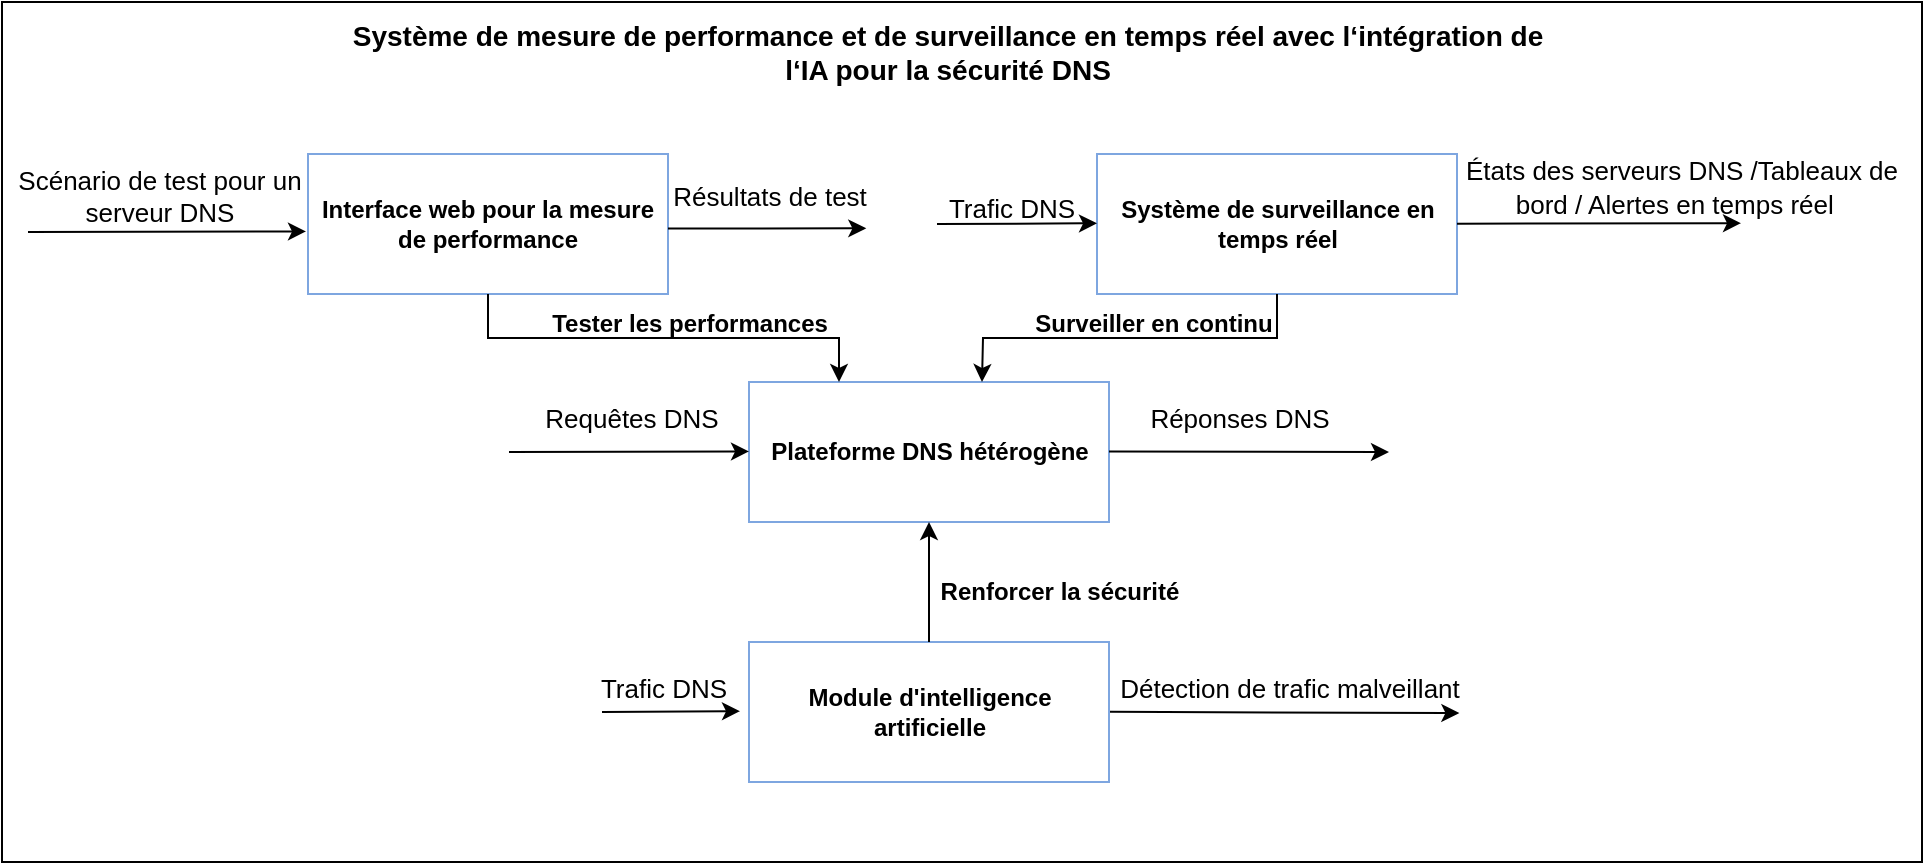 <mxfile version="24.7.6">
  <diagram name="Page-1" id="UqSJ1tIcwywqDu3bp6jN">
    <mxGraphModel dx="984" dy="558" grid="1" gridSize="10" guides="1" tooltips="1" connect="1" arrows="1" fold="1" page="1" pageScale="1" pageWidth="827" pageHeight="1169" math="0" shadow="0">
      <root>
        <mxCell id="0" />
        <mxCell id="1" parent="0" />
        <mxCell id="Gbn4mrA4kxASusW9BIGw-1" value="&lt;b&gt;Plateforme DNS hétérogène&lt;/b&gt;" style="rounded=0;whiteSpace=wrap;html=1;strokeColor=#7EA6E0;" vertex="1" parent="1">
          <mxGeometry x="403.5" y="290" width="180" height="70" as="geometry" />
        </mxCell>
        <mxCell id="Gbn4mrA4kxASusW9BIGw-2" value="&lt;b&gt;Interface web pour la mesure de performance&lt;/b&gt;" style="rounded=0;whiteSpace=wrap;html=1;fillColor=#FFFFFF;strokeColor=#7EA6E0;" vertex="1" parent="1">
          <mxGeometry x="183" y="176" width="180" height="70" as="geometry" />
        </mxCell>
        <mxCell id="Gbn4mrA4kxASusW9BIGw-4" value="&lt;b&gt;Système de surveillance en temps réel&lt;/b&gt;" style="rounded=0;whiteSpace=wrap;html=1;strokeColor=#7EA6E0;" vertex="1" parent="1">
          <mxGeometry x="577.5" y="176" width="180" height="70" as="geometry" />
        </mxCell>
        <mxCell id="Gbn4mrA4kxASusW9BIGw-5" value="&lt;b&gt;Module d&#39;intelligence artificielle&lt;/b&gt;" style="rounded=0;whiteSpace=wrap;html=1;strokeColor=#7EA6E0;" vertex="1" parent="1">
          <mxGeometry x="403.5" y="420" width="180" height="70" as="geometry" />
        </mxCell>
        <mxCell id="Gbn4mrA4kxASusW9BIGw-6" value="" style="endArrow=classic;html=1;rounded=0;" edge="1" parent="1">
          <mxGeometry width="50" height="50" relative="1" as="geometry">
            <mxPoint x="283.5" y="325" as="sourcePoint" />
            <mxPoint x="403.5" y="324.7" as="targetPoint" />
          </mxGeometry>
        </mxCell>
        <mxCell id="Gbn4mrA4kxASusW9BIGw-7" value="" style="endArrow=classic;html=1;rounded=0;" edge="1" parent="1">
          <mxGeometry width="50" height="50" relative="1" as="geometry">
            <mxPoint x="583.5" y="324.7" as="sourcePoint" />
            <mxPoint x="723.5" y="325" as="targetPoint" />
          </mxGeometry>
        </mxCell>
        <mxCell id="Gbn4mrA4kxASusW9BIGw-8" value="&lt;font style=&quot;font-size: 13px;&quot;&gt;Requêtes DNS&lt;/font&gt;" style="text;html=1;align=center;verticalAlign=middle;whiteSpace=wrap;rounded=0;" vertex="1" parent="1">
          <mxGeometry x="280" y="293" width="130" height="30" as="geometry" />
        </mxCell>
        <mxCell id="Gbn4mrA4kxASusW9BIGw-9" value="&lt;font style=&quot;font-size: 13px;&quot;&gt;Réponses DNS&lt;/font&gt;" style="text;html=1;align=center;verticalAlign=middle;whiteSpace=wrap;rounded=0;" vertex="1" parent="1">
          <mxGeometry x="583.5" y="293" width="130" height="30" as="geometry" />
        </mxCell>
        <mxCell id="Gbn4mrA4kxASusW9BIGw-10" value="" style="endArrow=classic;html=1;rounded=0;" edge="1" parent="1">
          <mxGeometry width="50" height="50" relative="1" as="geometry">
            <mxPoint x="43" y="215" as="sourcePoint" />
            <mxPoint x="182" y="214.7" as="targetPoint" />
          </mxGeometry>
        </mxCell>
        <mxCell id="Gbn4mrA4kxASusW9BIGw-11" value="&lt;font style=&quot;font-size: 13px;&quot;&gt;Scénario de test pour un serveur DNS&lt;/font&gt;" style="text;html=1;align=center;verticalAlign=middle;whiteSpace=wrap;rounded=0;" vertex="1" parent="1">
          <mxGeometry x="34" y="182" width="150" height="30" as="geometry" />
        </mxCell>
        <mxCell id="Gbn4mrA4kxASusW9BIGw-12" value="&lt;font style=&quot;font-size: 13px;&quot;&gt;Résultats de test&lt;/font&gt;" style="text;html=1;align=center;verticalAlign=middle;whiteSpace=wrap;rounded=0;" vertex="1" parent="1">
          <mxGeometry x="344" y="182" width="140" height="30" as="geometry" />
        </mxCell>
        <mxCell id="Gbn4mrA4kxASusW9BIGw-13" value="" style="endArrow=classic;html=1;rounded=0;entryX=0.844;entryY=1.039;entryDx=0;entryDy=0;entryPerimeter=0;" edge="1" parent="1" target="Gbn4mrA4kxASusW9BIGw-12">
          <mxGeometry width="50" height="50" relative="1" as="geometry">
            <mxPoint x="363" y="213.3" as="sourcePoint" />
            <mxPoint x="467" y="216" as="targetPoint" />
          </mxGeometry>
        </mxCell>
        <mxCell id="Gbn4mrA4kxASusW9BIGw-14" value="&lt;font style=&quot;font-size: 13px;&quot;&gt;Trafic DNS&lt;/font&gt;" style="text;html=1;align=center;verticalAlign=middle;whiteSpace=wrap;rounded=0;" vertex="1" parent="1">
          <mxGeometry x="460" y="188" width="150" height="30" as="geometry" />
        </mxCell>
        <mxCell id="Gbn4mrA4kxASusW9BIGw-15" value="" style="endArrow=classic;html=1;rounded=0;" edge="1" parent="1">
          <mxGeometry width="50" height="50" relative="1" as="geometry">
            <mxPoint x="497.5" y="211" as="sourcePoint" />
            <mxPoint x="577.5" y="210.66" as="targetPoint" />
          </mxGeometry>
        </mxCell>
        <mxCell id="Gbn4mrA4kxASusW9BIGw-16" value="" style="endArrow=classic;html=1;rounded=0;entryX=1;entryY=1;entryDx=0;entryDy=0;" edge="1" parent="1">
          <mxGeometry width="50" height="50" relative="1" as="geometry">
            <mxPoint x="757.5" y="210.88" as="sourcePoint" />
            <mxPoint x="899.5" y="210.58" as="targetPoint" />
          </mxGeometry>
        </mxCell>
        <mxCell id="Gbn4mrA4kxASusW9BIGw-17" value="&lt;font style=&quot;font-size: 13px;&quot;&gt;&lt;a style=&quot;-webkit-tap-highlight-color: rgba(0, 0, 0, 0.1); outline: 0px; text-align: left; background-color: rgb(255, 255, 255);&quot; data-ved=&quot;2ahUKEwj3qNKN7tuHAxVE0gIHHU0WC2MQFnoECAMQAw&quot; href=&quot;https://fr.wikipedia.org/wiki/%C3%89#:~:text=Avec%20la%20disposition%20de%20clavier%20fran%C3%A7ais%2C%20sous%20Windows%20%3A,la%20touche%20Alt%20est%20rel%C3%A2ch%C3%A9e.&quot;&gt;&lt;h3 style=&quot;font-weight: 400; margin: 18px 0px 0px; padding: 5px 0px 0px; line-height: 1.3; display: inline-block;&quot; class=&quot;LC20lb MBeuO DKV0Md&quot;&gt;&lt;font color=&quot;#000000&quot; style=&quot;font-size: 13px;&quot; face=&quot;Helvetica&quot;&gt;É&lt;/font&gt;&lt;/h3&gt;&lt;/a&gt;tats des serveurs DNS /Tableaux de bord / Alertes&amp;nbsp;&lt;span style=&quot;background-color: initial;&quot;&gt;en temps réel&amp;nbsp;&amp;nbsp;&lt;/span&gt;&lt;/font&gt;" style="text;html=1;align=center;verticalAlign=middle;whiteSpace=wrap;rounded=0;" vertex="1" parent="1">
          <mxGeometry x="759.5" y="165" width="220" height="30" as="geometry" />
        </mxCell>
        <mxCell id="Gbn4mrA4kxASusW9BIGw-18" value="" style="endArrow=classic;html=1;rounded=0;" edge="1" parent="1">
          <mxGeometry width="50" height="50" relative="1" as="geometry">
            <mxPoint x="330" y="455" as="sourcePoint" />
            <mxPoint x="399" y="454.58" as="targetPoint" />
          </mxGeometry>
        </mxCell>
        <mxCell id="Gbn4mrA4kxASusW9BIGw-19" value="&lt;font style=&quot;font-size: 13px;&quot;&gt;Trafic DNS&lt;/font&gt;" style="text;html=1;align=center;verticalAlign=middle;whiteSpace=wrap;rounded=0;" vertex="1" parent="1">
          <mxGeometry x="286" y="428" width="150" height="30" as="geometry" />
        </mxCell>
        <mxCell id="Gbn4mrA4kxASusW9BIGw-20" value="&lt;font style=&quot;font-size: 13px;&quot;&gt;Détection de trafic malveillant&lt;/font&gt;" style="text;html=1;align=center;verticalAlign=middle;whiteSpace=wrap;rounded=0;" vertex="1" parent="1">
          <mxGeometry x="540" y="428" width="268" height="30" as="geometry" />
        </mxCell>
        <mxCell id="Gbn4mrA4kxASusW9BIGw-21" value="" style="endArrow=classic;html=1;rounded=0;entryX=0.816;entryY=0.917;entryDx=0;entryDy=0;entryPerimeter=0;" edge="1" parent="1" target="Gbn4mrA4kxASusW9BIGw-20">
          <mxGeometry width="50" height="50" relative="1" as="geometry">
            <mxPoint x="584" y="454.93" as="sourcePoint" />
            <mxPoint x="726" y="454.63" as="targetPoint" />
          </mxGeometry>
        </mxCell>
        <mxCell id="Gbn4mrA4kxASusW9BIGw-26" value="" style="endArrow=classic;html=1;rounded=0;exitX=0.5;exitY=1;exitDx=0;exitDy=0;entryX=0.25;entryY=0;entryDx=0;entryDy=0;edgeStyle=orthogonalEdgeStyle;" edge="1" parent="1" source="Gbn4mrA4kxASusW9BIGw-2" target="Gbn4mrA4kxASusW9BIGw-1">
          <mxGeometry width="50" height="50" relative="1" as="geometry">
            <mxPoint x="240.2" y="297.2" as="sourcePoint" />
            <mxPoint x="240.0" y="240.0" as="targetPoint" />
          </mxGeometry>
        </mxCell>
        <mxCell id="Gbn4mrA4kxASusW9BIGw-30" value="" style="endArrow=classic;html=1;rounded=0;exitX=0.5;exitY=1;exitDx=0;exitDy=0;edgeStyle=orthogonalEdgeStyle;" edge="1" parent="1" source="Gbn4mrA4kxASusW9BIGw-4">
          <mxGeometry width="50" height="50" relative="1" as="geometry">
            <mxPoint x="680" y="183" as="sourcePoint" />
            <mxPoint x="520" y="290" as="targetPoint" />
          </mxGeometry>
        </mxCell>
        <mxCell id="Gbn4mrA4kxASusW9BIGw-32" value="" style="endArrow=classic;html=1;rounded=0;entryX=0.5;entryY=1;entryDx=0;entryDy=0;exitX=0.5;exitY=0;exitDx=0;exitDy=0;" edge="1" parent="1" source="Gbn4mrA4kxASusW9BIGw-5" target="Gbn4mrA4kxASusW9BIGw-1">
          <mxGeometry width="50" height="50" relative="1" as="geometry">
            <mxPoint x="494" y="420" as="sourcePoint" />
            <mxPoint x="496.5" y="360" as="targetPoint" />
          </mxGeometry>
        </mxCell>
        <mxCell id="Gbn4mrA4kxASusW9BIGw-35" value="&lt;b&gt;Surveiller en continu&lt;/b&gt;" style="text;html=1;align=center;verticalAlign=middle;whiteSpace=wrap;rounded=0;" vertex="1" parent="1">
          <mxGeometry x="497.5" y="246" width="216" height="30" as="geometry" />
        </mxCell>
        <mxCell id="Gbn4mrA4kxASusW9BIGw-36" value="&lt;b&gt;Renforcer la sécurité&lt;/b&gt;" style="text;html=1;align=center;verticalAlign=middle;whiteSpace=wrap;rounded=0;" vertex="1" parent="1">
          <mxGeometry x="451" y="380" width="216" height="30" as="geometry" />
        </mxCell>
        <mxCell id="Gbn4mrA4kxASusW9BIGw-39" value="&lt;b&gt;Tester les performances&lt;/b&gt;" style="text;html=1;align=center;verticalAlign=middle;whiteSpace=wrap;rounded=0;" vertex="1" parent="1">
          <mxGeometry x="289" y="246" width="170" height="30" as="geometry" />
        </mxCell>
        <mxCell id="Gbn4mrA4kxASusW9BIGw-41" value="" style="rounded=0;whiteSpace=wrap;html=1;fillColor=none;" vertex="1" parent="1">
          <mxGeometry x="30" y="100" width="960" height="430" as="geometry" />
        </mxCell>
        <mxCell id="Gbn4mrA4kxASusW9BIGw-42" value="&lt;b&gt;&lt;font style=&quot;font-size: 14px;&quot;&gt;Système de mesure de performance et de surveillance en temps réel avec l‘intégration de l‘IA pour la sécurité DNS&lt;/font&gt;&lt;/b&gt;" style="text;html=1;align=center;verticalAlign=middle;whiteSpace=wrap;rounded=0;" vertex="1" parent="1">
          <mxGeometry x="198" y="110" width="610" height="30" as="geometry" />
        </mxCell>
      </root>
    </mxGraphModel>
  </diagram>
</mxfile>
